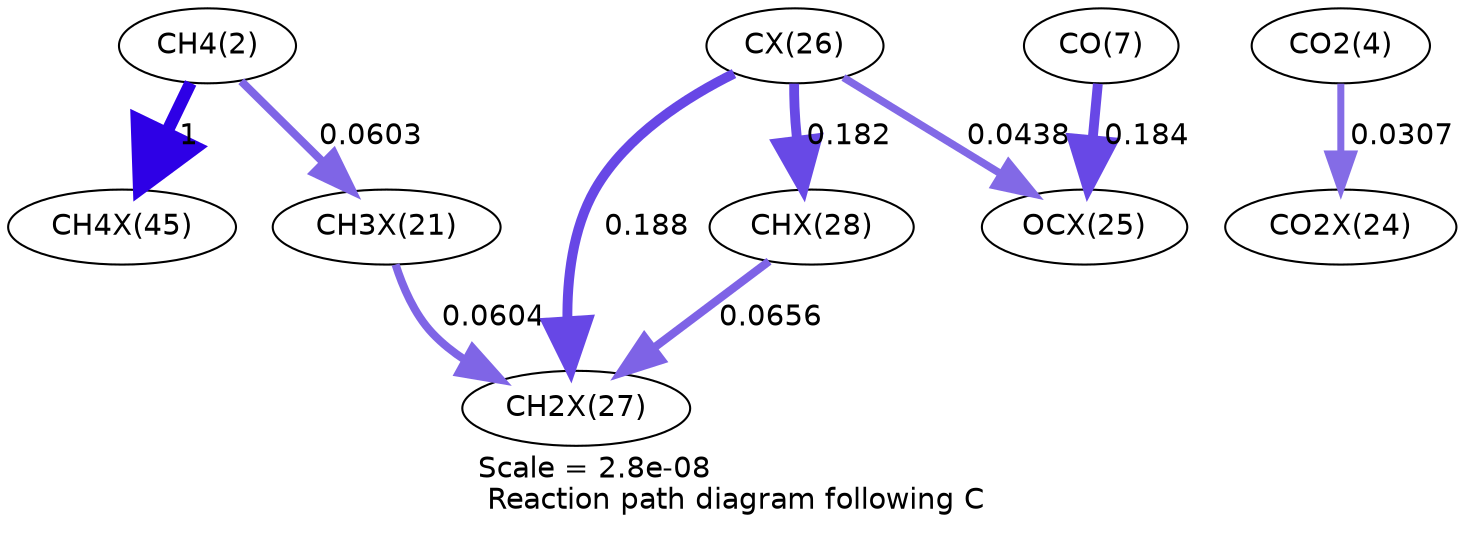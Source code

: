 digraph reaction_paths {
center=1;
s4 -> s32[fontname="Helvetica", penwidth=6, arrowsize=3, color="0.7, 1.5, 0.9"
, label=" 1"];
s4 -> s24[fontname="Helvetica", penwidth=3.88, arrowsize=1.94, color="0.7, 0.56, 0.9"
, label=" 0.0603"];
s24 -> s30[fontname="Helvetica", penwidth=3.88, arrowsize=1.94, color="0.7, 0.56, 0.9"
, label=" 0.0604"];
s31 -> s30[fontname="Helvetica", penwidth=3.94, arrowsize=1.97, color="0.7, 0.566, 0.9"
, label=" 0.0656"];
s29 -> s30[fontname="Helvetica", penwidth=4.74, arrowsize=2.37, color="0.7, 0.688, 0.9"
, label=" 0.188"];
s29 -> s31[fontname="Helvetica", penwidth=4.71, arrowsize=2.36, color="0.7, 0.682, 0.9"
, label=" 0.182"];
s29 -> s28[fontname="Helvetica", penwidth=3.64, arrowsize=1.82, color="0.7, 0.544, 0.9"
, label=" 0.0438"];
s9 -> s28[fontname="Helvetica", penwidth=4.72, arrowsize=2.36, color="0.7, 0.684, 0.9"
, label=" 0.184"];
s6 -> s27[fontname="Helvetica", penwidth=3.37, arrowsize=1.69, color="0.7, 0.531, 0.9"
, label=" 0.0307"];
s4 [ fontname="Helvetica", label="CH4(2)"];
s6 [ fontname="Helvetica", label="CO2(4)"];
s9 [ fontname="Helvetica", label="CO(7)"];
s24 [ fontname="Helvetica", label="CH3X(21)"];
s27 [ fontname="Helvetica", label="CO2X(24)"];
s28 [ fontname="Helvetica", label="OCX(25)"];
s29 [ fontname="Helvetica", label="CX(26)"];
s30 [ fontname="Helvetica", label="CH2X(27)"];
s31 [ fontname="Helvetica", label="CHX(28)"];
s32 [ fontname="Helvetica", label="CH4X(45)"];
 label = "Scale = 2.8e-08\l Reaction path diagram following C";
 fontname = "Helvetica";
}
